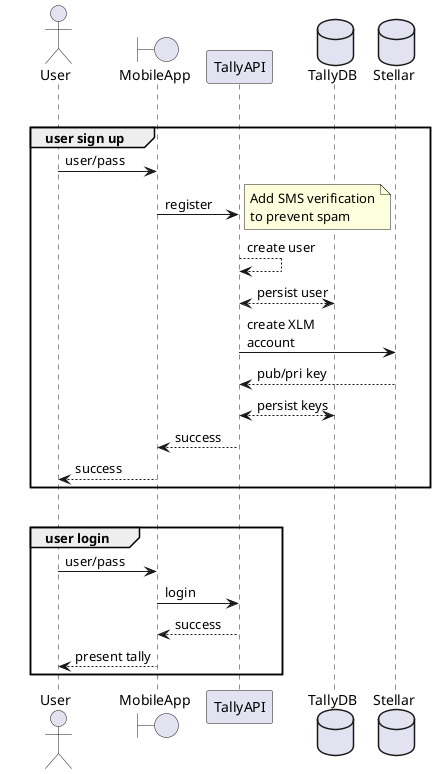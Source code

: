 @startuml

actor User
boundary MobileApp

alt
group user sign up


User -> MobileApp: user/pass
MobileApp -> TallyAPI: register

note right: Add SMS verification\nto prevent spam

TallyAPI --> TallyAPI: create user

database TallyDB
TallyDB <--> TallyAPI : persist user

database Stellar
TallyAPI -> Stellar: create XLM\naccount
Stellar --> TallyAPI: pub/pri key

TallyAPI <--> TallyDB: persist keys

TallyAPI --> MobileApp: success

MobileApp --> User: success


end

alt
group user login

User -> MobileApp: user/pass
MobileApp -> TallyAPI: login
MobileApp<--TallyAPI: success
MobileApp --> User: present tally

end


@enduml
